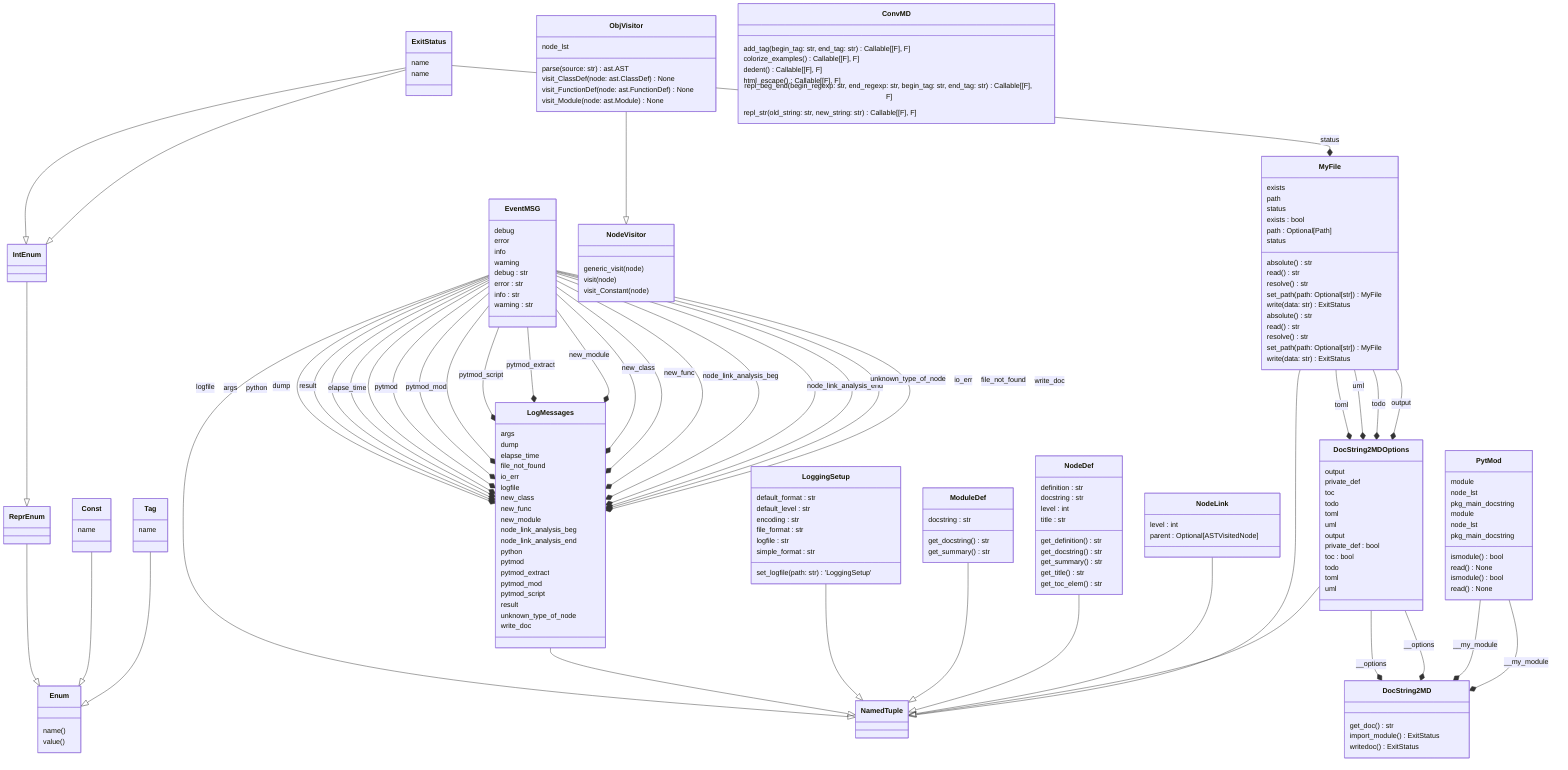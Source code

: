 classDiagram
  class DocString2MDOptions {
    output
    private_def
    toc
    todo
    toml
    uml
  }
  class EventMSG {
    debug
    error
    info
    warning
  }
  class MyFile {
    exists
    path
    status
    absolute() str
    read() str
    resolve() str
    set_path(path: Optional[str]) MyFile
    write(data: str) ExitStatus
  }
  class NodeVisitor {
    generic_visit(node)
    visit(node)
    visit_Constant(node)
  }
  class ExitStatus {
    name
  }
  class PytMod {
    module
    node_lst
    pkg_main_docstring
    ismodule() bool
    read() None
  }
  class Enum {
    name()
    value()
  }
  class IntEnum {
  }
  class ReprEnum {
  }
  class Const {
    name
  }
  class EventMSG {
    debug : str
    error : str
    info : str
    warning : str
  }
  class ExitStatus {
    name
  }
  class LogMessages {
    args
    dump
    elapse_time
    file_not_found
    io_err
    logfile
    new_class
    new_func
    new_module
    node_link_analysis_beg
    node_link_analysis_end
    python
    pytmod
    pytmod_extract
    pytmod_mod
    pytmod_script
    result
    unknown_type_of_node
    write_doc
  }
  class LoggingSetup {
    default_format : str
    default_level : str
    encoding : str
    file_format : str
    logfile : str
    simple_format : str
    set_logfile(path: str) 'LoggingSetup'
  }
  class Tag {
    name
  }
  class ModuleDef {
    docstring : str
    get_docstring() str
    get_summary() str
  }
  class NodeDef {
    definition : str
    docstring : str
    level : int
    title : str
    get_definition() str
    get_docstring() str
    get_summary() str
    get_title() str
    get_toc_elem() str
  }
  class NodeLink {
    level : int
    parent : Optional[ASTVisitedNode]
  }
  class ObjVisitor {
    node_lst
    parse(source: str) ast.AST
    visit_ClassDef(node: ast.ClassDef) None
    visit_FunctionDef(node: ast.FunctionDef) None
    visit_Module(node: ast.Module) None
  }
  class ConvMD {
    add_tag(begin_tag: str, end_tag: str) Callable[[F], F]
    colorize_examples() Callable[[F], F]
    dedent() Callable[[F], F]
    html_escape() Callable[[F], F]
    repl_beg_end(begin_regexp: str, end_regexp: str, begin_tag: str, end_tag: str) Callable[[F], F]
    repl_str(old_string: str, new_string: str) Callable[[F], F]
  }
  class DocString2MD {
    get_doc() str
    import_module() ExitStatus
    writedoc() ExitStatus
  }
  class DocString2MDOptions {
    output
    private_def : bool
    toc : bool
    todo
    toml
    uml
  }
  class MyFile {
    exists : bool
    path : Optional[Path]
    status
    absolute() str
    read() str
    resolve() str
    set_path(path: Optional[str]) MyFile
    write(data: str) ExitStatus
  }
  class PytMod {
    module
    node_lst
    pkg_main_docstring
    ismodule() bool
    read() None
  }
  class NamedTuple {
  }
  ExitStatus --|> IntEnum
  IntEnum --|> ReprEnum
  ReprEnum --|> Enum
  Const --|> Enum
  EventMSG --|> NamedTuple
  ExitStatus --|> IntEnum
  LogMessages --|> NamedTuple
  LoggingSetup --|> NamedTuple
  Tag --|> Enum
  ModuleDef --|> NamedTuple
  NodeDef --|> NamedTuple
  NodeLink --|> NamedTuple
  ObjVisitor --|> NodeVisitor
  DocString2MDOptions --|> NamedTuple
  MyFile --|> NamedTuple
  DocString2MDOptions --* DocString2MD : __options
  DocString2MDOptions --* DocString2MD : __options
  EventMSG --* LogMessages : logfile
  EventMSG --* LogMessages : args
  EventMSG --* LogMessages : python
  EventMSG --* LogMessages : dump
  EventMSG --* LogMessages : result
  EventMSG --* LogMessages : elapse_time
  EventMSG --* LogMessages : pytmod
  EventMSG --* LogMessages : pytmod_mod
  EventMSG --* LogMessages : pytmod_script
  EventMSG --* LogMessages : pytmod_extract
  EventMSG --* LogMessages : new_module
  EventMSG --* LogMessages : new_class
  EventMSG --* LogMessages : new_func
  EventMSG --* LogMessages : node_link_analysis_beg
  EventMSG --* LogMessages : node_link_analysis_end
  EventMSG --* LogMessages : unknown_type_of_node
  EventMSG --* LogMessages : io_err
  EventMSG --* LogMessages : file_not_found
  EventMSG --* LogMessages : write_doc
  MyFile --* DocString2MDOptions : toml
  MyFile --* DocString2MDOptions : uml
  MyFile --* DocString2MDOptions : todo
  MyFile --* DocString2MDOptions : output
  ExitStatus --* MyFile : status
  PytMod --* DocString2MD : __my_module
  PytMod --* DocString2MD : __my_module